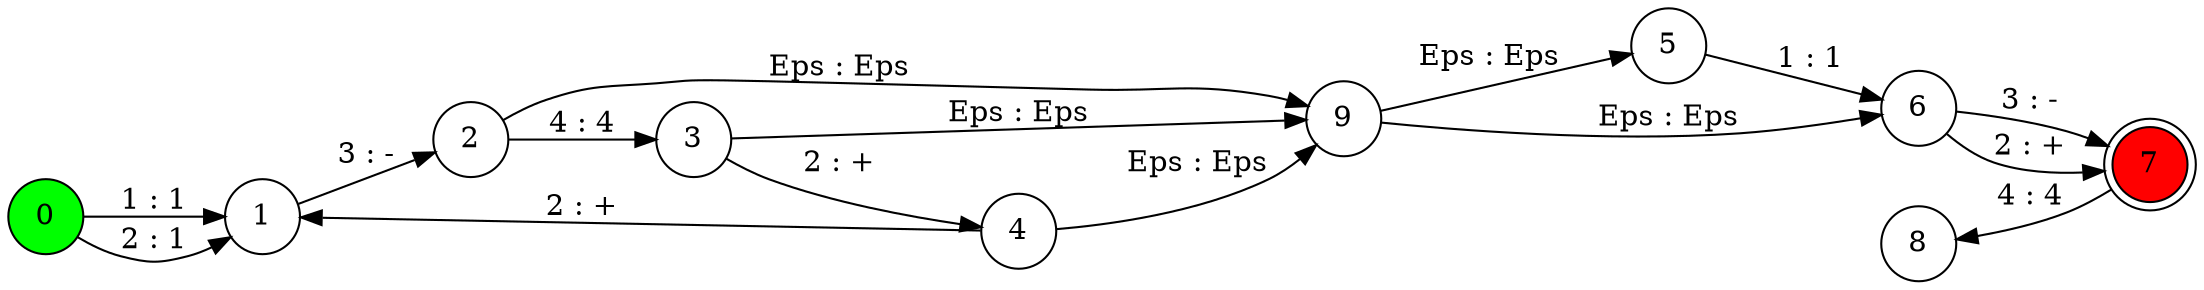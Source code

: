 digraph G {
rankdir = LR
node [shape = circle]
0[style=filled, fillcolor=green]
7[shape = doublecircle, style=filled, fillcolor=red]
{ rank=same; 0 }
{ rank=min; 0 }
{ rank=same; 7 }
{ rank=max; 7 }
0 -> 1 [label="1 : 1"]; 
0 -> 1 [label="2 : 1"]; 
1 -> 2 [label="3 : -"]; 
2 -> 3 [label="4 : 4"]; 
2 -> 9 [label="Eps : Eps"]; 
3 -> 4 [label="2 : +"]; 
3 -> 9 [label="Eps : Eps"]; 
4 -> 1 [label="2 : +"]; 
4 -> 9 [label="Eps : Eps"]; 
5 -> 6 [label="1 : 1"]; 
6 -> 7 [label="2 : +"]; 
6 -> 7 [label="3 : -"]; 
7 -> 8 [label="4 : 4"]; 
9 -> 5 [label="Eps : Eps"]; 
9 -> 6 [label="Eps : Eps"]; 

}